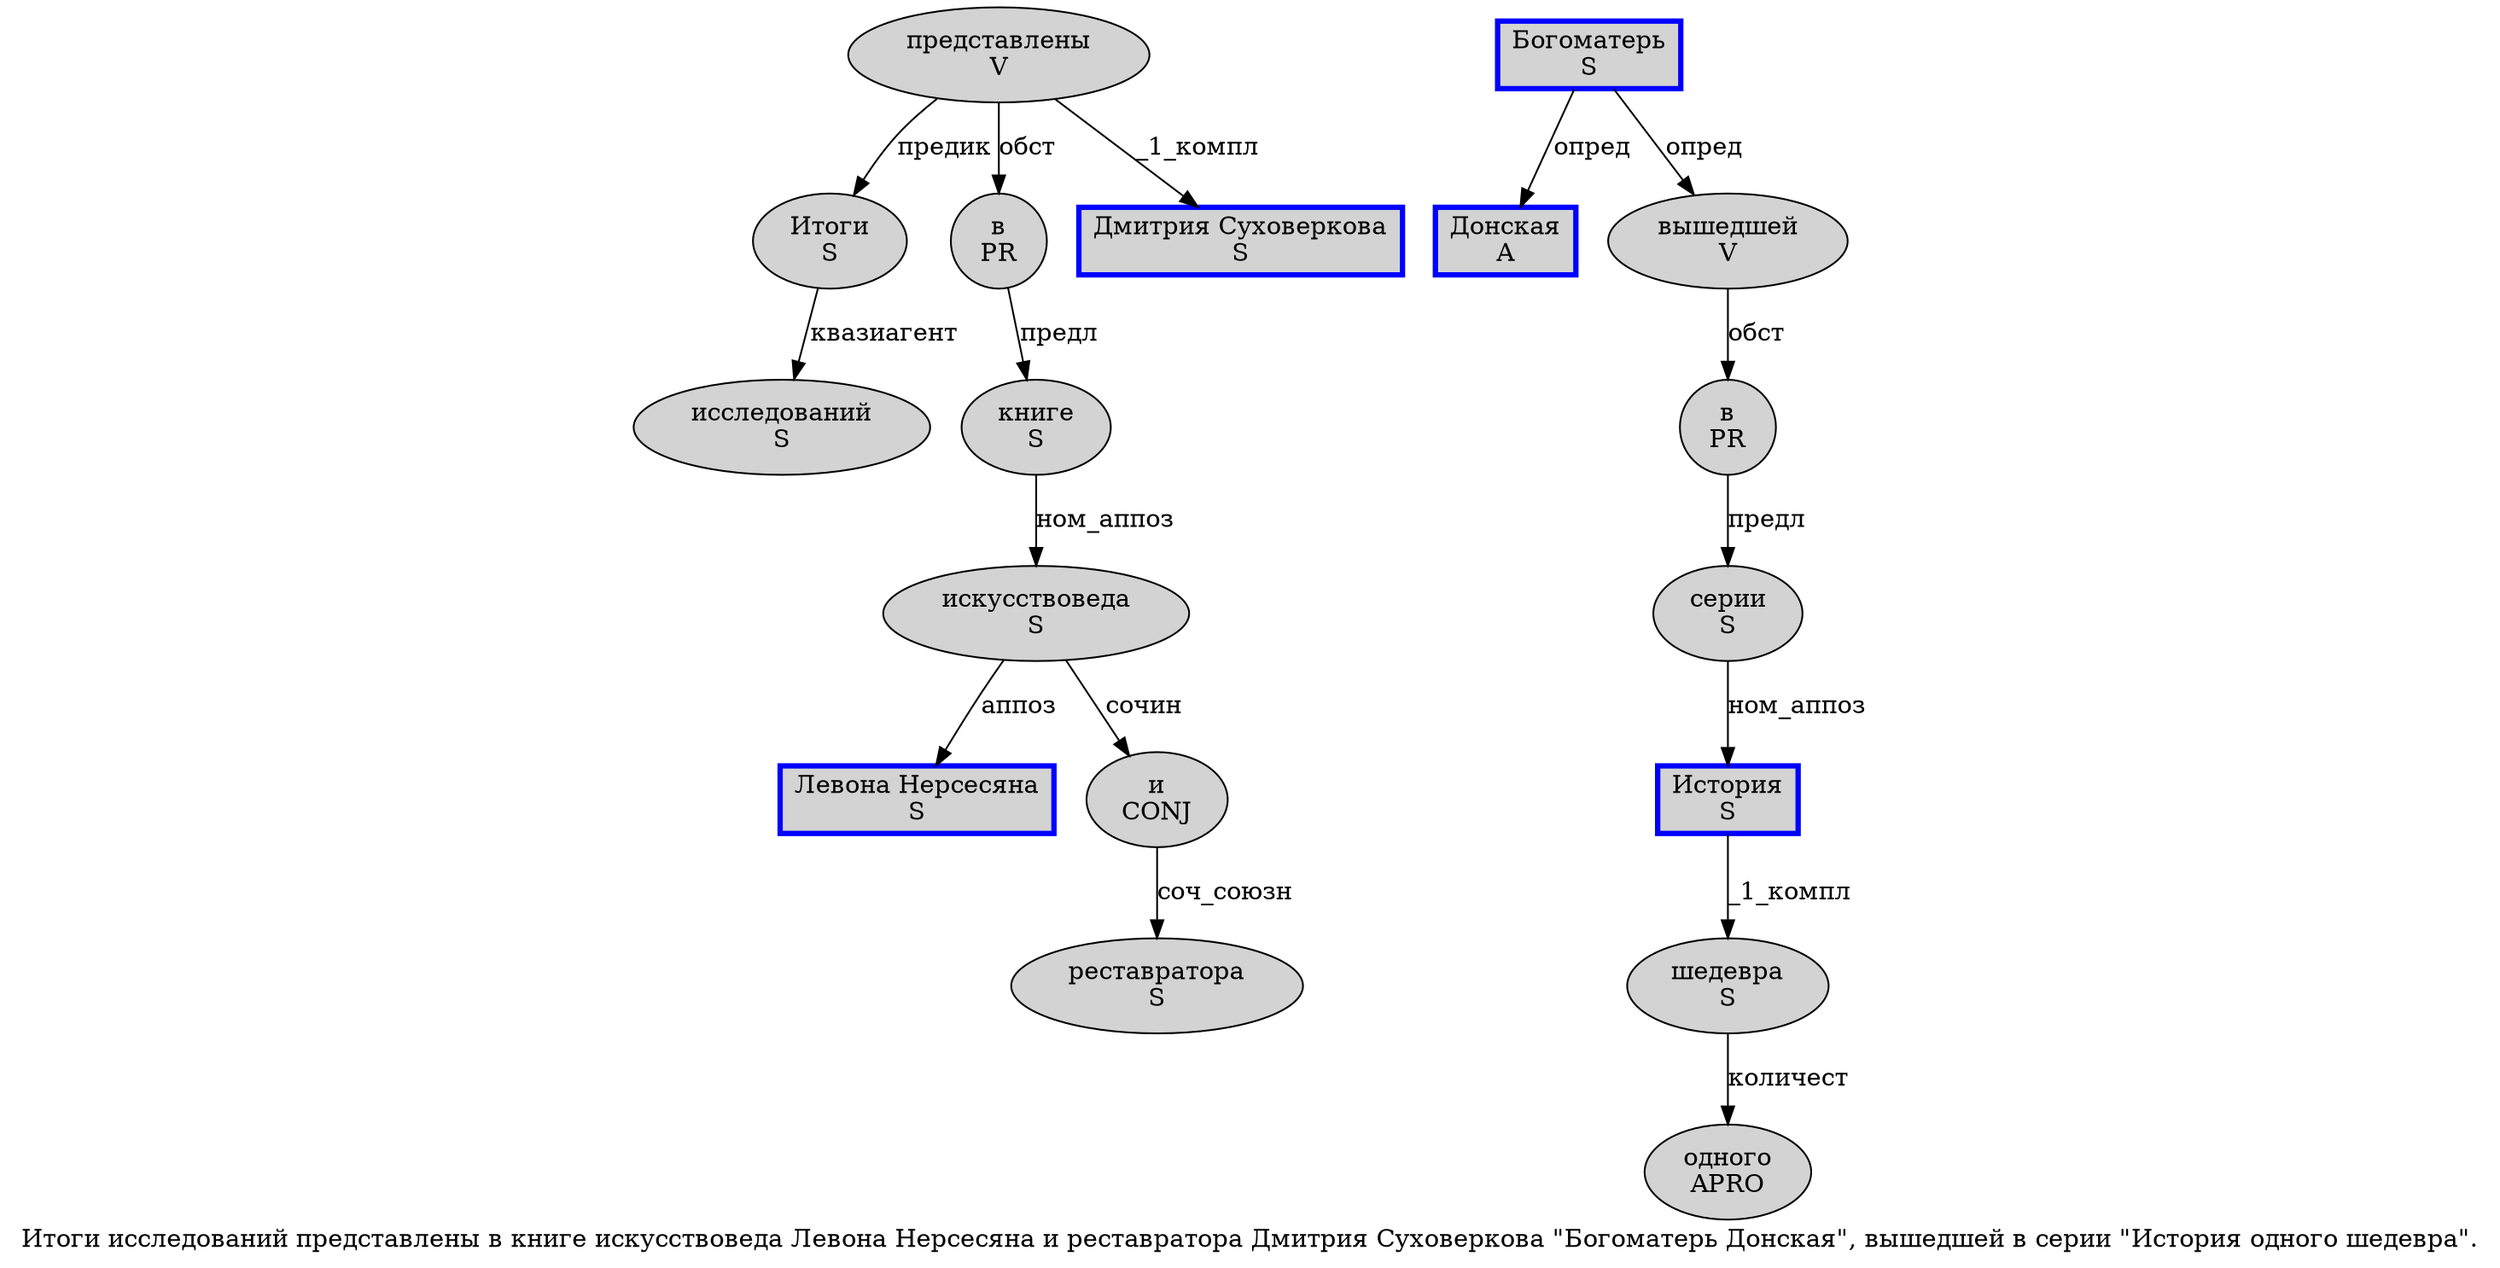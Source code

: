 digraph SENTENCE_933 {
	graph [label="Итоги исследований представлены в книге искусствоведа Левона Нерсесяна и реставратора Дмитрия Суховеркова \"Богоматерь Донская\", вышедшей в серии \"История одного шедевра\"."]
	node [style=filled]
		0 [label="Итоги
S" color="" fillcolor=lightgray penwidth=1 shape=ellipse]
		1 [label="исследований
S" color="" fillcolor=lightgray penwidth=1 shape=ellipse]
		2 [label="представлены
V" color="" fillcolor=lightgray penwidth=1 shape=ellipse]
		3 [label="в
PR" color="" fillcolor=lightgray penwidth=1 shape=ellipse]
		4 [label="книге
S" color="" fillcolor=lightgray penwidth=1 shape=ellipse]
		5 [label="искусствоведа
S" color="" fillcolor=lightgray penwidth=1 shape=ellipse]
		6 [label="Левона Нерсесяна
S" color=blue fillcolor=lightgray penwidth=3 shape=box]
		7 [label="и
CONJ" color="" fillcolor=lightgray penwidth=1 shape=ellipse]
		8 [label="реставратора
S" color="" fillcolor=lightgray penwidth=1 shape=ellipse]
		9 [label="Дмитрия Суховеркова
S" color=blue fillcolor=lightgray penwidth=3 shape=box]
		11 [label="Богоматерь
S" color=blue fillcolor=lightgray penwidth=3 shape=box]
		12 [label="Донская
A" color=blue fillcolor=lightgray penwidth=3 shape=box]
		15 [label="вышедшей
V" color="" fillcolor=lightgray penwidth=1 shape=ellipse]
		16 [label="в
PR" color="" fillcolor=lightgray penwidth=1 shape=ellipse]
		17 [label="серии
S" color="" fillcolor=lightgray penwidth=1 shape=ellipse]
		19 [label="История
S" color=blue fillcolor=lightgray penwidth=3 shape=box]
		20 [label="одного
APRO" color="" fillcolor=lightgray penwidth=1 shape=ellipse]
		21 [label="шедевра
S" color="" fillcolor=lightgray penwidth=1 shape=ellipse]
			11 -> 12 [label="опред"]
			11 -> 15 [label="опред"]
			3 -> 4 [label="предл"]
			7 -> 8 [label="соч_союзн"]
			15 -> 16 [label="обст"]
			5 -> 6 [label="аппоз"]
			5 -> 7 [label="сочин"]
			17 -> 19 [label="ном_аппоз"]
			4 -> 5 [label="ном_аппоз"]
			16 -> 17 [label="предл"]
			2 -> 0 [label="предик"]
			2 -> 3 [label="обст"]
			2 -> 9 [label="_1_компл"]
			0 -> 1 [label="квазиагент"]
			19 -> 21 [label="_1_компл"]
			21 -> 20 [label="количест"]
}